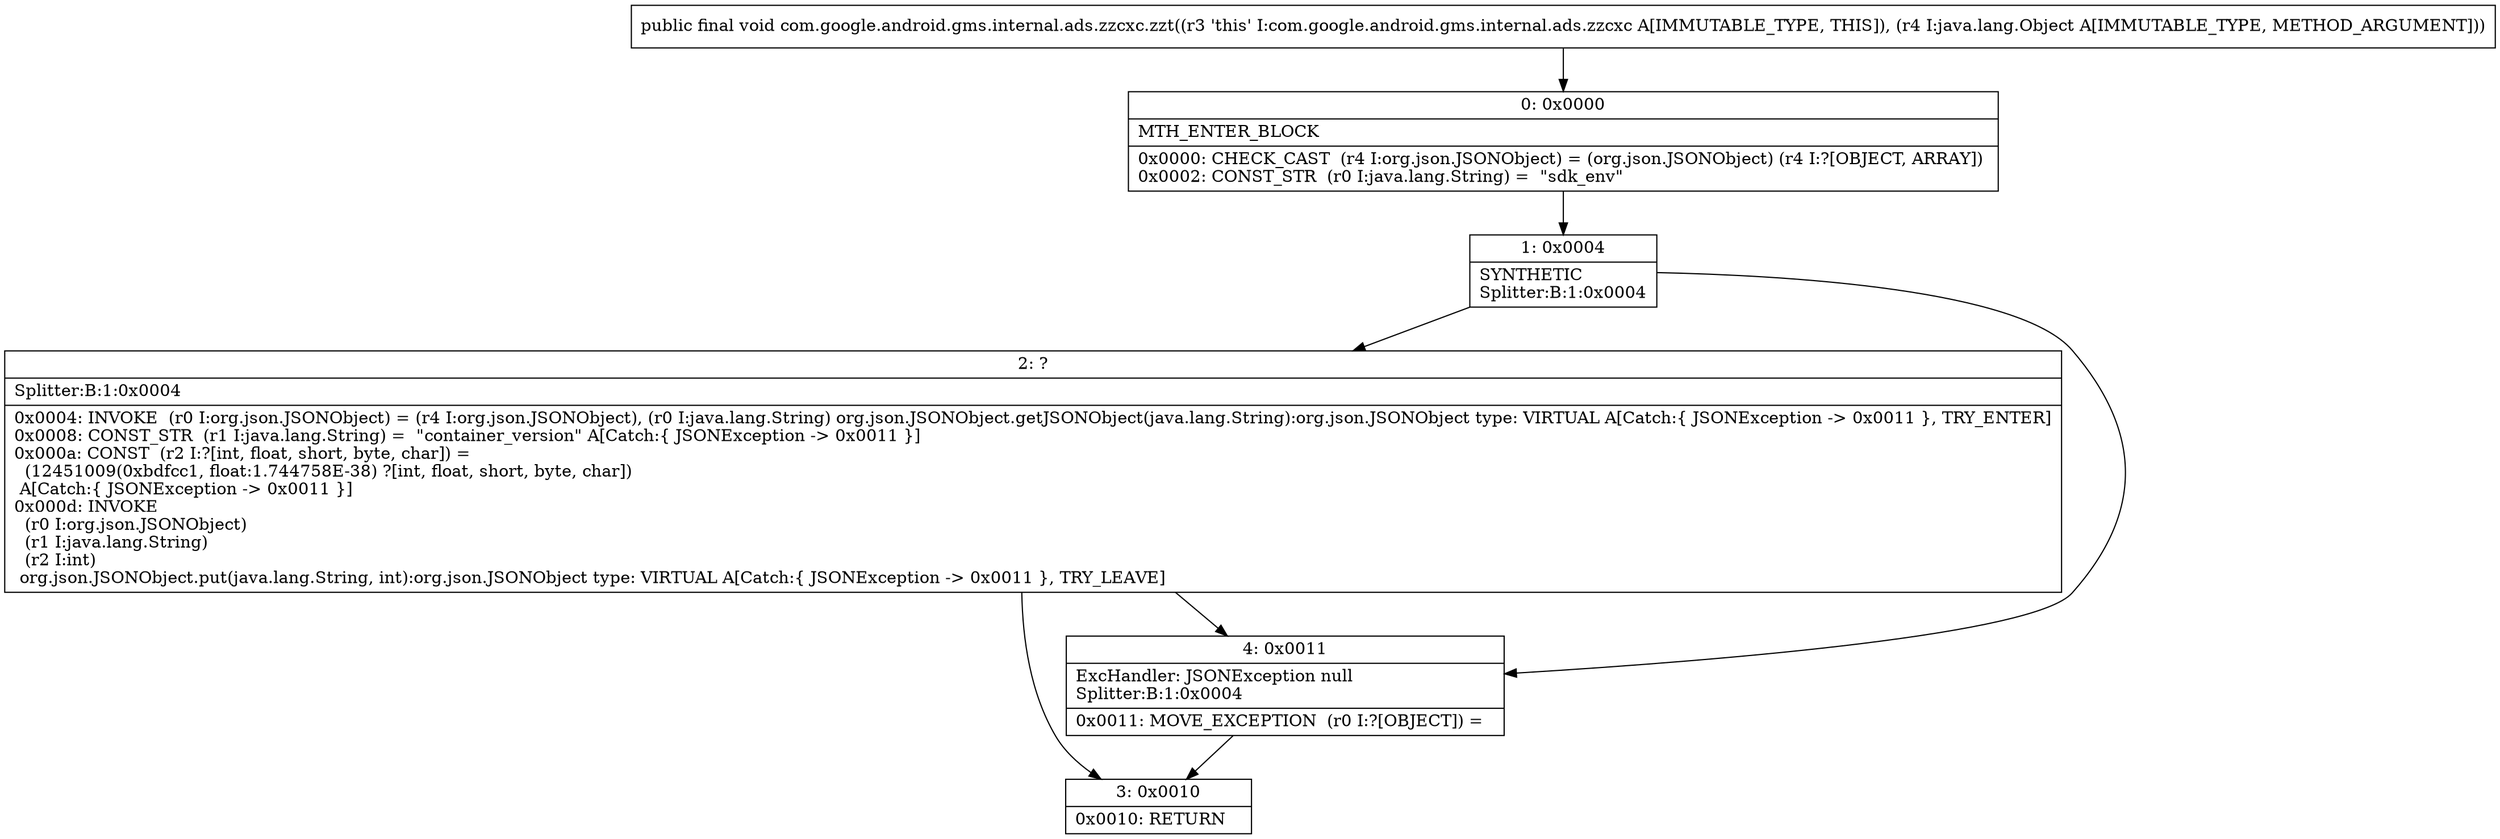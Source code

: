 digraph "CFG forcom.google.android.gms.internal.ads.zzcxc.zzt(Ljava\/lang\/Object;)V" {
Node_0 [shape=record,label="{0\:\ 0x0000|MTH_ENTER_BLOCK\l|0x0000: CHECK_CAST  (r4 I:org.json.JSONObject) = (org.json.JSONObject) (r4 I:?[OBJECT, ARRAY]) \l0x0002: CONST_STR  (r0 I:java.lang.String) =  \"sdk_env\" \l}"];
Node_1 [shape=record,label="{1\:\ 0x0004|SYNTHETIC\lSplitter:B:1:0x0004\l}"];
Node_2 [shape=record,label="{2\:\ ?|Splitter:B:1:0x0004\l|0x0004: INVOKE  (r0 I:org.json.JSONObject) = (r4 I:org.json.JSONObject), (r0 I:java.lang.String) org.json.JSONObject.getJSONObject(java.lang.String):org.json.JSONObject type: VIRTUAL A[Catch:\{ JSONException \-\> 0x0011 \}, TRY_ENTER]\l0x0008: CONST_STR  (r1 I:java.lang.String) =  \"container_version\" A[Catch:\{ JSONException \-\> 0x0011 \}]\l0x000a: CONST  (r2 I:?[int, float, short, byte, char]) = \l  (12451009(0xbdfcc1, float:1.744758E\-38) ?[int, float, short, byte, char])\l A[Catch:\{ JSONException \-\> 0x0011 \}]\l0x000d: INVOKE  \l  (r0 I:org.json.JSONObject)\l  (r1 I:java.lang.String)\l  (r2 I:int)\l org.json.JSONObject.put(java.lang.String, int):org.json.JSONObject type: VIRTUAL A[Catch:\{ JSONException \-\> 0x0011 \}, TRY_LEAVE]\l}"];
Node_3 [shape=record,label="{3\:\ 0x0010|0x0010: RETURN   \l}"];
Node_4 [shape=record,label="{4\:\ 0x0011|ExcHandler: JSONException null\lSplitter:B:1:0x0004\l|0x0011: MOVE_EXCEPTION  (r0 I:?[OBJECT]) =  \l}"];
MethodNode[shape=record,label="{public final void com.google.android.gms.internal.ads.zzcxc.zzt((r3 'this' I:com.google.android.gms.internal.ads.zzcxc A[IMMUTABLE_TYPE, THIS]), (r4 I:java.lang.Object A[IMMUTABLE_TYPE, METHOD_ARGUMENT])) }"];
MethodNode -> Node_0;
Node_0 -> Node_1;
Node_1 -> Node_2;
Node_1 -> Node_4;
Node_2 -> Node_3;
Node_2 -> Node_4;
Node_4 -> Node_3;
}

